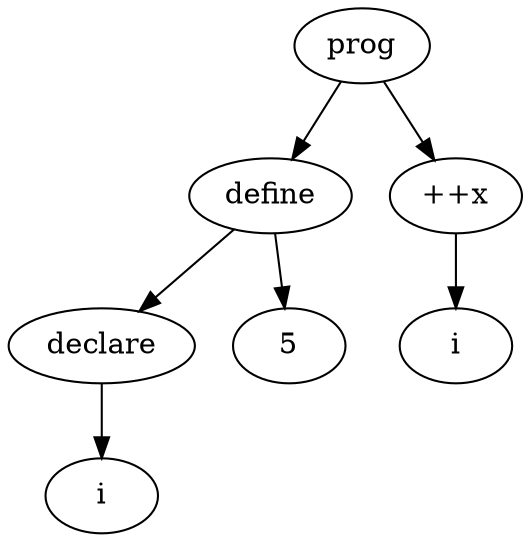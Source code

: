 digraph AST {
	node0[label="prog"]
	node1[label="define"]
	node0->node1
	node2[label="declare"]
	node1->node2
	node3[label="i"]
	node2->node3
	node4[label="5"]
	node1->node4
	node5[label="++x"]
	node0->node5
	node6[label="i"]
	node5->node6
}